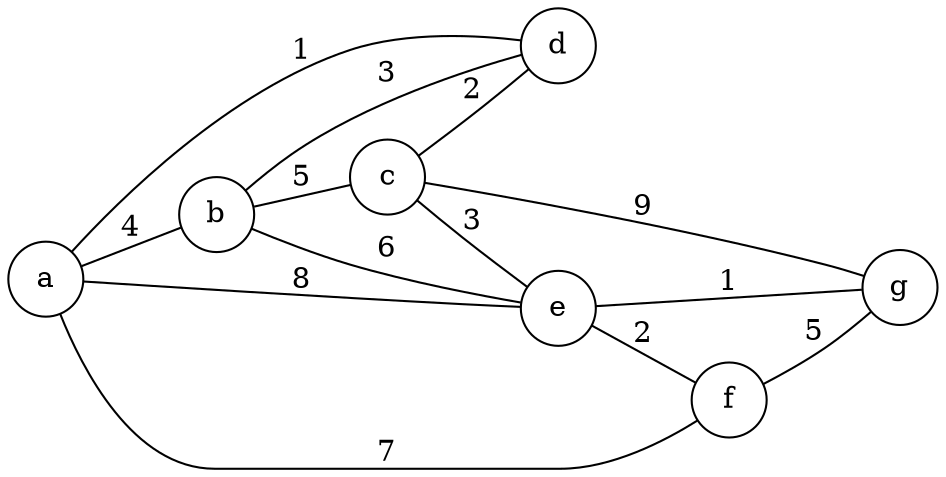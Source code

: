 graph G {rankdir=LR;
  a [shape="circle", label="a", pos="-1,0!"] ;
  b [shape="circle", label="b", pos="0,0!"] ;
  c [shape="circle", label="c", pos="1,0!"] ;
  d [shape="circle", label="d", pos="0,1!"] ;
  e [shape="circle", label="e", pos="0,-1!"] ;
  f [shape="circle", label="f", pos="-1,-1.5!"] ;
  g [shape="circle", label="g", pos="1,-1.5!"] ;

a -- b [label="4"];
a -- d [label="1"];
a -- e [label="8"];
a -- f [label="7"];
b -- d [label="3"];
b -- c [label="5"];
b -- e [label="6"];
c -- d [label="2"];
c -- e [label="3"];
c -- g [label="9"];
e -- f [label="2"];
e -- g [label="1"];
f -- g [label="5"];
}
